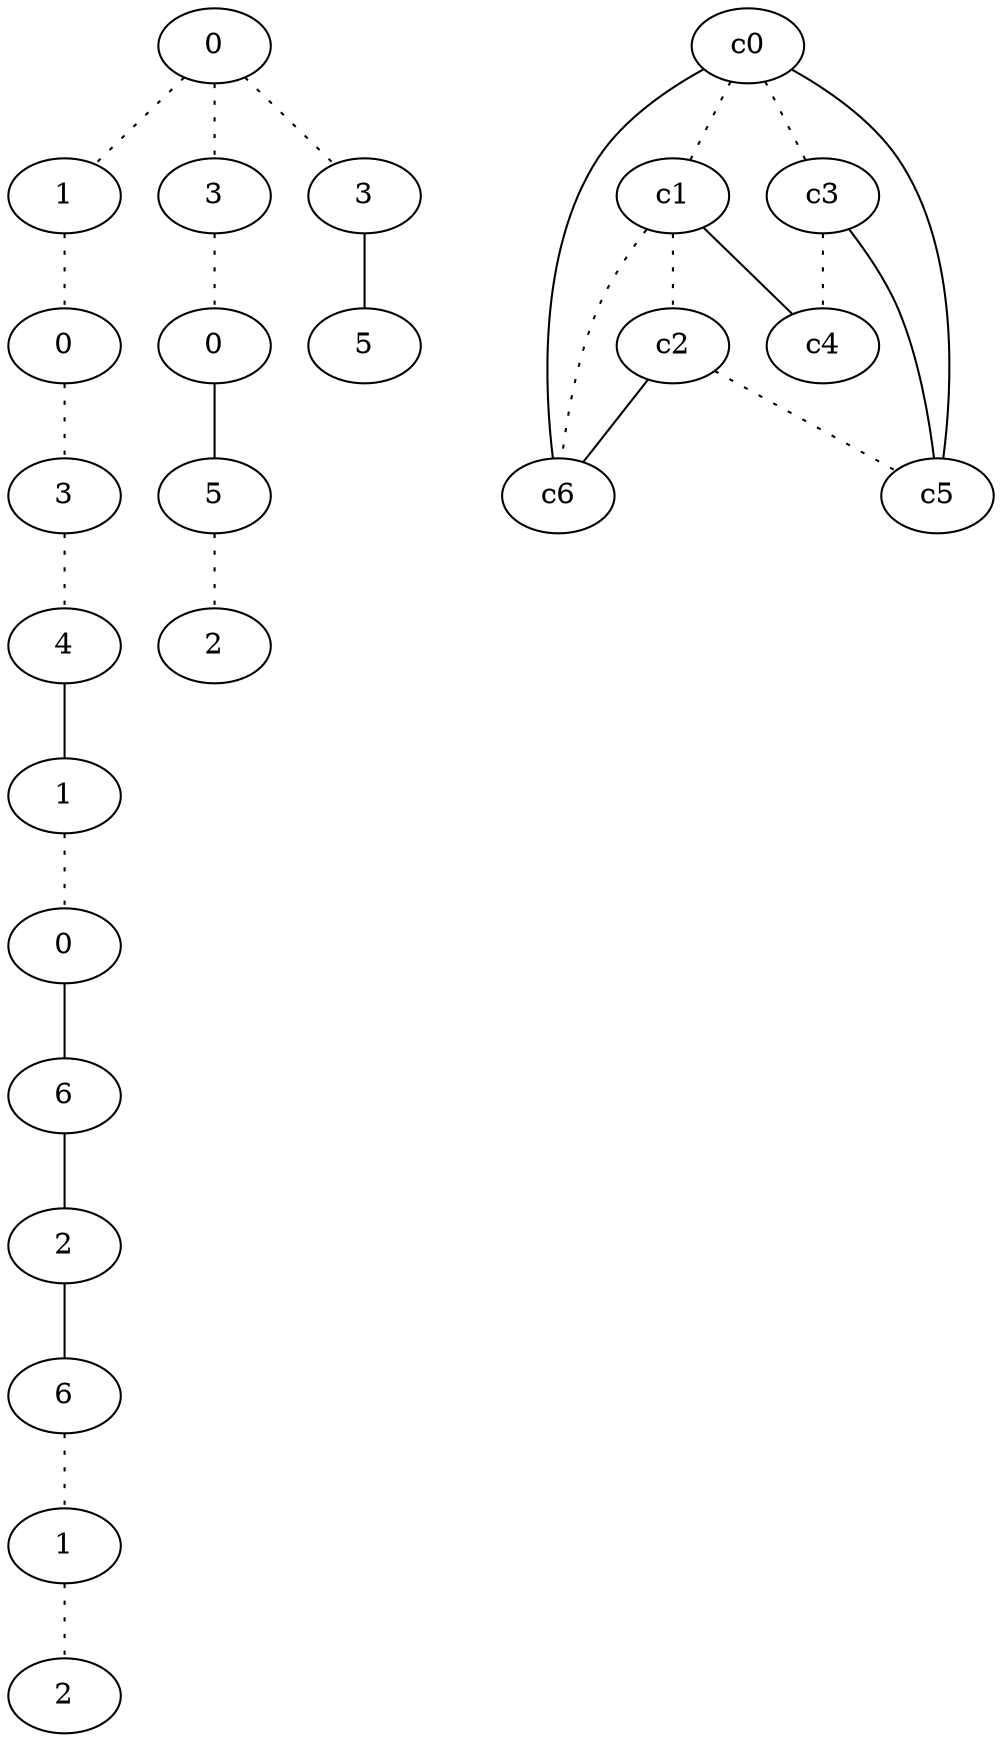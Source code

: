 graph {
a0[label=0];
a1[label=1];
a2[label=0];
a3[label=3];
a4[label=4];
a5[label=1];
a6[label=0];
a7[label=6];
a8[label=2];
a9[label=6];
a10[label=1];
a11[label=2];
a12[label=3];
a13[label=0];
a14[label=5];
a15[label=2];
a16[label=3];
a17[label=5];
a0 -- a1 [style=dotted];
a0 -- a12 [style=dotted];
a0 -- a16 [style=dotted];
a1 -- a2 [style=dotted];
a2 -- a3 [style=dotted];
a3 -- a4 [style=dotted];
a4 -- a5;
a5 -- a6 [style=dotted];
a6 -- a7;
a7 -- a8;
a8 -- a9;
a9 -- a10 [style=dotted];
a10 -- a11 [style=dotted];
a12 -- a13 [style=dotted];
a13 -- a14;
a14 -- a15 [style=dotted];
a16 -- a17;
c0 -- c1 [style=dotted];
c0 -- c3 [style=dotted];
c0 -- c5;
c0 -- c6;
c1 -- c2 [style=dotted];
c1 -- c4;
c1 -- c6 [style=dotted];
c2 -- c5 [style=dotted];
c2 -- c6;
c3 -- c4 [style=dotted];
c3 -- c5;
}
